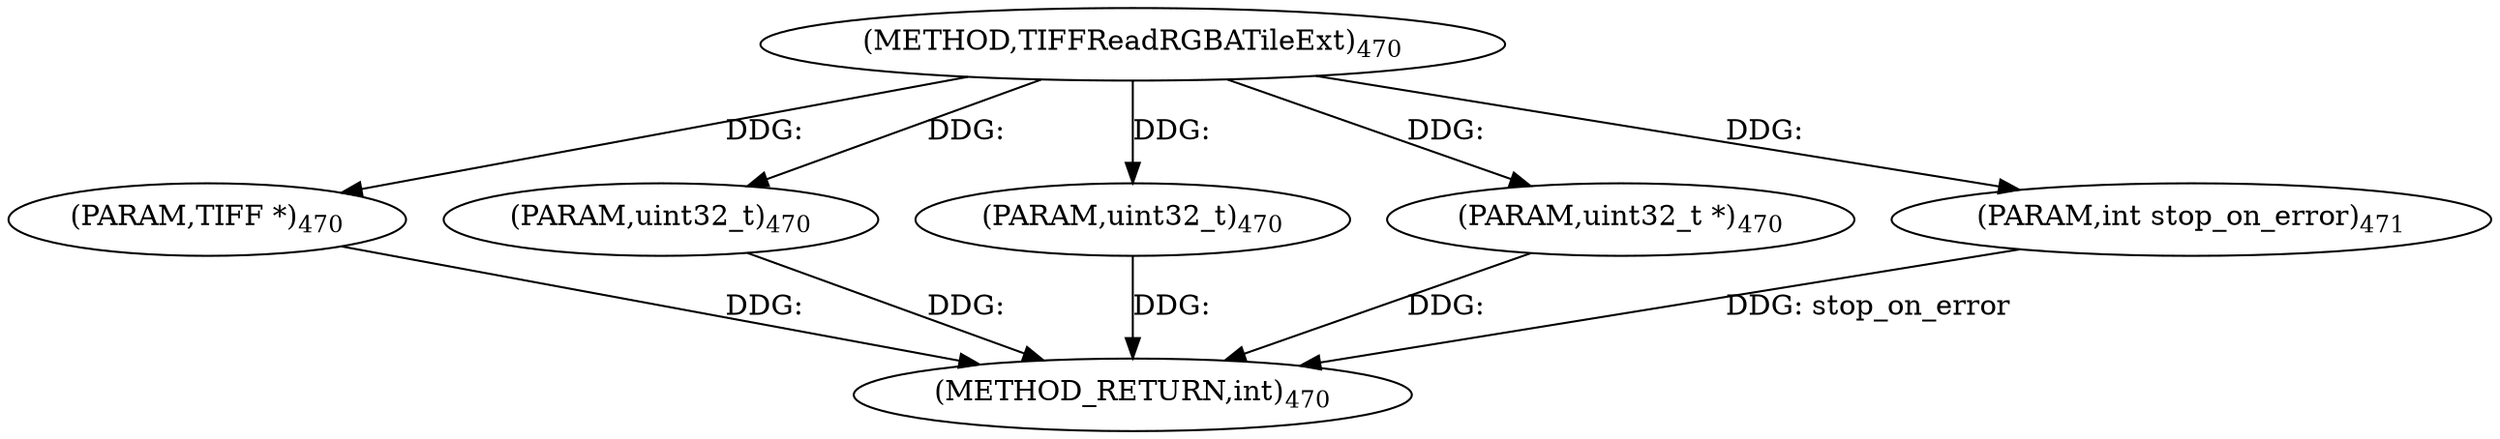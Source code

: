 digraph "TIFFReadRGBATileExt" {  
"8911" [label = <(METHOD,TIFFReadRGBATileExt)<SUB>470</SUB>> ]
"8917" [label = <(METHOD_RETURN,int)<SUB>470</SUB>> ]
"8912" [label = <(PARAM,TIFF *)<SUB>470</SUB>> ]
"8913" [label = <(PARAM,uint32_t)<SUB>470</SUB>> ]
"8914" [label = <(PARAM,uint32_t)<SUB>470</SUB>> ]
"8915" [label = <(PARAM,uint32_t *)<SUB>470</SUB>> ]
"8916" [label = <(PARAM,int stop_on_error)<SUB>471</SUB>> ]
  "8912" -> "8917"  [ label = "DDG: "] 
  "8913" -> "8917"  [ label = "DDG: "] 
  "8914" -> "8917"  [ label = "DDG: "] 
  "8915" -> "8917"  [ label = "DDG: "] 
  "8916" -> "8917"  [ label = "DDG: stop_on_error"] 
  "8911" -> "8912"  [ label = "DDG: "] 
  "8911" -> "8913"  [ label = "DDG: "] 
  "8911" -> "8914"  [ label = "DDG: "] 
  "8911" -> "8915"  [ label = "DDG: "] 
  "8911" -> "8916"  [ label = "DDG: "] 
}
